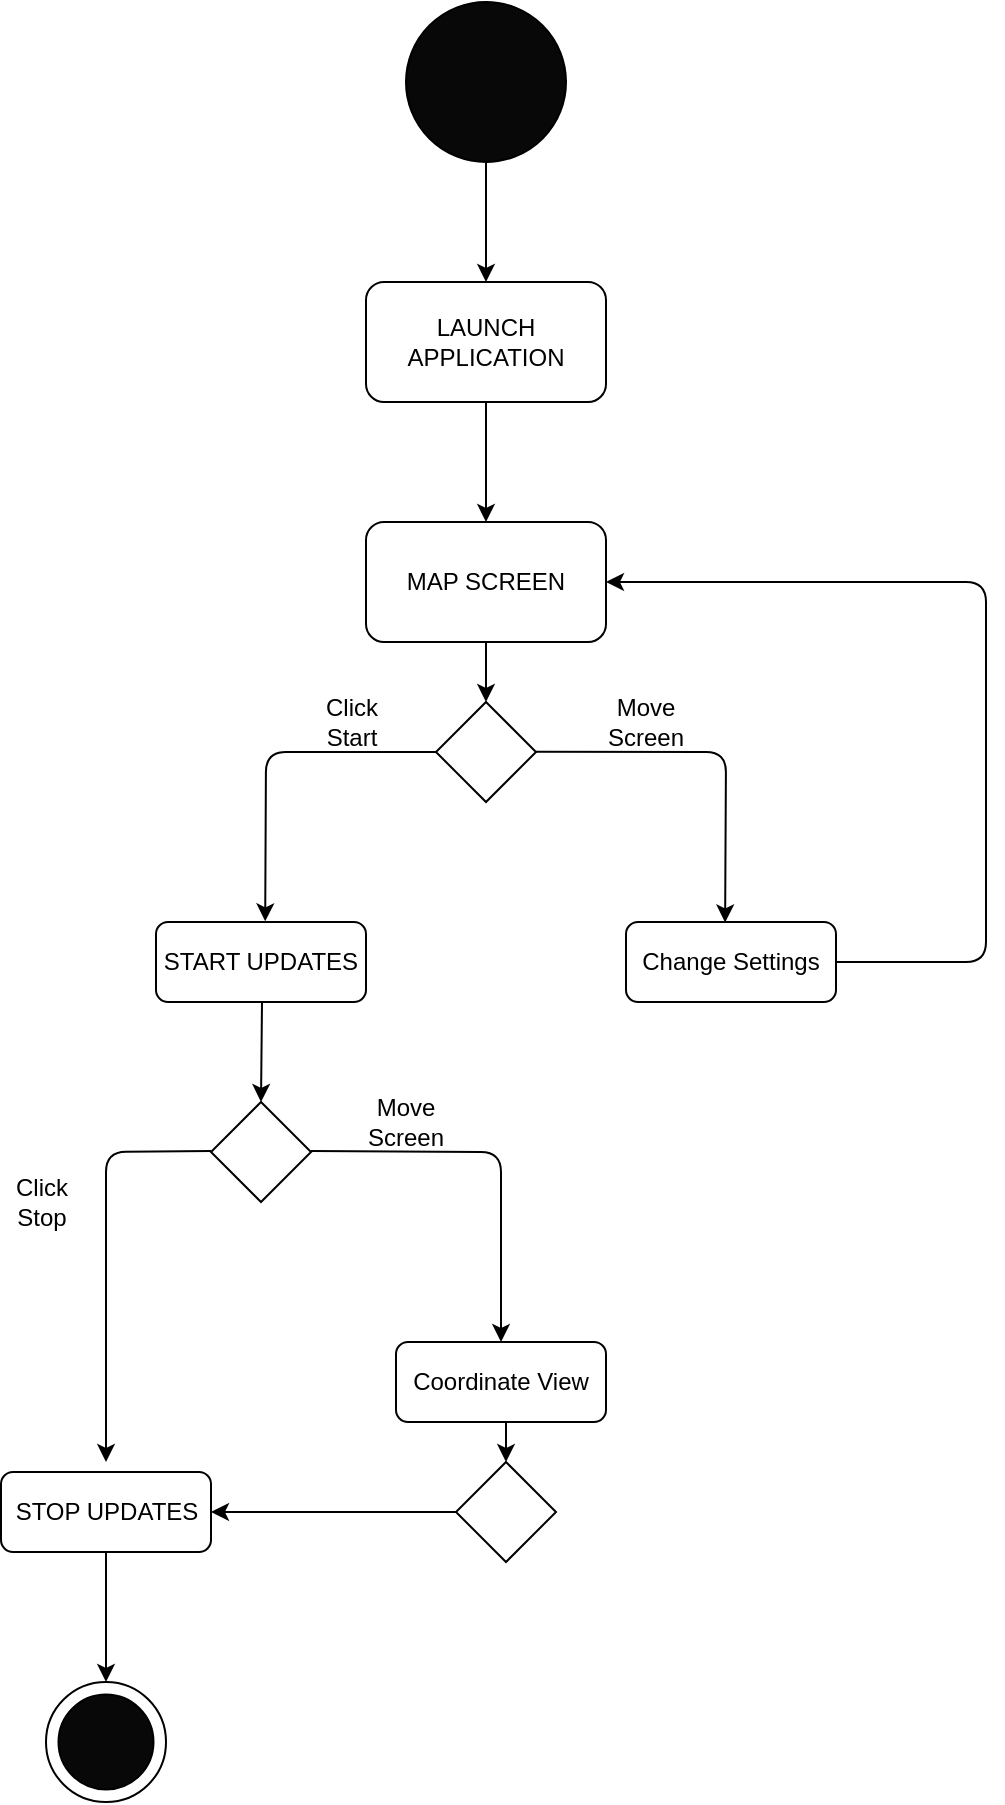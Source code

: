 <mxfile version="15.2.9" type="github">
  <diagram id="jQZXFjo3gE5EWpctIJgx" name="Page-1">
    <mxGraphModel dx="1306" dy="699" grid="1" gridSize="10" guides="1" tooltips="1" connect="1" arrows="1" fold="1" page="1" pageScale="1" pageWidth="850" pageHeight="1100" math="0" shadow="0">
      <root>
        <mxCell id="0" />
        <mxCell id="1" parent="0" />
        <mxCell id="J_TzvKWdbOUgN1X-5O3e-1" value="" style="ellipse;whiteSpace=wrap;html=1;aspect=fixed;fillColor=#080808;" vertex="1" parent="1">
          <mxGeometry x="350" y="30" width="80" height="80" as="geometry" />
        </mxCell>
        <mxCell id="J_TzvKWdbOUgN1X-5O3e-2" value="" style="endArrow=classic;html=1;exitX=0.5;exitY=1;exitDx=0;exitDy=0;" edge="1" parent="1" source="J_TzvKWdbOUgN1X-5O3e-1">
          <mxGeometry width="50" height="50" relative="1" as="geometry">
            <mxPoint x="400" y="380" as="sourcePoint" />
            <mxPoint x="390" y="170" as="targetPoint" />
          </mxGeometry>
        </mxCell>
        <mxCell id="J_TzvKWdbOUgN1X-5O3e-3" value="LAUNCH APPLICATION" style="rounded=1;whiteSpace=wrap;html=1;" vertex="1" parent="1">
          <mxGeometry x="330" y="170" width="120" height="60" as="geometry" />
        </mxCell>
        <mxCell id="J_TzvKWdbOUgN1X-5O3e-4" value="MAP SCREEN" style="rounded=1;whiteSpace=wrap;html=1;" vertex="1" parent="1">
          <mxGeometry x="330" y="290" width="120" height="60" as="geometry" />
        </mxCell>
        <mxCell id="J_TzvKWdbOUgN1X-5O3e-5" value="" style="endArrow=classic;html=1;exitX=0.5;exitY=1;exitDx=0;exitDy=0;" edge="1" parent="1" source="J_TzvKWdbOUgN1X-5O3e-3">
          <mxGeometry width="50" height="50" relative="1" as="geometry">
            <mxPoint x="400" y="380" as="sourcePoint" />
            <mxPoint x="390" y="290" as="targetPoint" />
          </mxGeometry>
        </mxCell>
        <mxCell id="J_TzvKWdbOUgN1X-5O3e-6" value="" style="rhombus;whiteSpace=wrap;html=1;" vertex="1" parent="1">
          <mxGeometry x="365" y="380" width="50" height="50" as="geometry" />
        </mxCell>
        <mxCell id="J_TzvKWdbOUgN1X-5O3e-7" value="" style="endArrow=classic;html=1;entryX=0.5;entryY=0;entryDx=0;entryDy=0;" edge="1" parent="1" target="J_TzvKWdbOUgN1X-5O3e-6">
          <mxGeometry width="50" height="50" relative="1" as="geometry">
            <mxPoint x="390" y="350" as="sourcePoint" />
            <mxPoint x="450" y="330" as="targetPoint" />
          </mxGeometry>
        </mxCell>
        <mxCell id="J_TzvKWdbOUgN1X-5O3e-12" value="" style="endArrow=classic;html=1;exitX=0;exitY=0.5;exitDx=0;exitDy=0;entryX=0.52;entryY=-0.008;entryDx=0;entryDy=0;entryPerimeter=0;" edge="1" parent="1" source="J_TzvKWdbOUgN1X-5O3e-6" target="J_TzvKWdbOUgN1X-5O3e-13">
          <mxGeometry width="50" height="50" relative="1" as="geometry">
            <mxPoint x="270" y="470" as="sourcePoint" />
            <mxPoint x="310" y="490" as="targetPoint" />
            <Array as="points">
              <mxPoint x="280" y="405" />
            </Array>
          </mxGeometry>
        </mxCell>
        <mxCell id="J_TzvKWdbOUgN1X-5O3e-13" value="START UPDATES" style="rounded=1;whiteSpace=wrap;html=1;" vertex="1" parent="1">
          <mxGeometry x="225" y="490" width="105" height="40" as="geometry" />
        </mxCell>
        <mxCell id="J_TzvKWdbOUgN1X-5O3e-17" value="" style="endArrow=classic;html=1;entryX=0.472;entryY=0.006;entryDx=0;entryDy=0;entryPerimeter=0;" edge="1" parent="1" target="J_TzvKWdbOUgN1X-5O3e-18">
          <mxGeometry width="50" height="50" relative="1" as="geometry">
            <mxPoint x="415" y="404.86" as="sourcePoint" />
            <mxPoint x="510" y="480" as="targetPoint" />
            <Array as="points">
              <mxPoint x="510" y="405" />
            </Array>
          </mxGeometry>
        </mxCell>
        <mxCell id="J_TzvKWdbOUgN1X-5O3e-18" value="Change Settings" style="rounded=1;whiteSpace=wrap;html=1;" vertex="1" parent="1">
          <mxGeometry x="460" y="490" width="105" height="40" as="geometry" />
        </mxCell>
        <mxCell id="J_TzvKWdbOUgN1X-5O3e-19" value="" style="endArrow=classic;html=1;" edge="1" parent="1" target="J_TzvKWdbOUgN1X-5O3e-4">
          <mxGeometry width="50" height="50" relative="1" as="geometry">
            <mxPoint x="565" y="510" as="sourcePoint" />
            <mxPoint x="640" y="300" as="targetPoint" />
            <Array as="points">
              <mxPoint x="640" y="510" />
              <mxPoint x="640" y="320" />
            </Array>
          </mxGeometry>
        </mxCell>
        <mxCell id="J_TzvKWdbOUgN1X-5O3e-20" value="" style="rhombus;whiteSpace=wrap;html=1;" vertex="1" parent="1">
          <mxGeometry x="252.5" y="580" width="50" height="50" as="geometry" />
        </mxCell>
        <mxCell id="J_TzvKWdbOUgN1X-5O3e-21" value="" style="endArrow=classic;html=1;entryX=0.5;entryY=0;entryDx=0;entryDy=0;" edge="1" parent="1" target="J_TzvKWdbOUgN1X-5O3e-20">
          <mxGeometry width="50" height="50" relative="1" as="geometry">
            <mxPoint x="278" y="530" as="sourcePoint" />
            <mxPoint x="330" y="480" as="targetPoint" />
          </mxGeometry>
        </mxCell>
        <mxCell id="J_TzvKWdbOUgN1X-5O3e-22" value="" style="endArrow=classic;html=1;" edge="1" parent="1">
          <mxGeometry width="50" height="50" relative="1" as="geometry">
            <mxPoint x="302.5" y="604.5" as="sourcePoint" />
            <mxPoint x="397.5" y="700" as="targetPoint" />
            <Array as="points">
              <mxPoint x="397.5" y="605" />
            </Array>
          </mxGeometry>
        </mxCell>
        <mxCell id="J_TzvKWdbOUgN1X-5O3e-23" value="Coordinate View" style="rounded=1;whiteSpace=wrap;html=1;" vertex="1" parent="1">
          <mxGeometry x="345" y="700" width="105" height="40" as="geometry" />
        </mxCell>
        <mxCell id="J_TzvKWdbOUgN1X-5O3e-25" value="" style="endArrow=classic;html=1;" edge="1" parent="1">
          <mxGeometry width="50" height="50" relative="1" as="geometry">
            <mxPoint x="252.5" y="604.5" as="sourcePoint" />
            <mxPoint x="200" y="760" as="targetPoint" />
            <Array as="points">
              <mxPoint x="200" y="605" />
            </Array>
          </mxGeometry>
        </mxCell>
        <mxCell id="J_TzvKWdbOUgN1X-5O3e-27" value="STOP UPDATES" style="rounded=1;whiteSpace=wrap;html=1;" vertex="1" parent="1">
          <mxGeometry x="147.5" y="765" width="105" height="40" as="geometry" />
        </mxCell>
        <mxCell id="J_TzvKWdbOUgN1X-5O3e-28" value="" style="endArrow=classic;html=1;exitX=0.5;exitY=1;exitDx=0;exitDy=0;" edge="1" parent="1" source="J_TzvKWdbOUgN1X-5O3e-27">
          <mxGeometry width="50" height="50" relative="1" as="geometry">
            <mxPoint x="400" y="890" as="sourcePoint" />
            <mxPoint x="200" y="870" as="targetPoint" />
          </mxGeometry>
        </mxCell>
        <mxCell id="J_TzvKWdbOUgN1X-5O3e-29" value="" style="ellipse;whiteSpace=wrap;html=1;aspect=fixed;" vertex="1" parent="1">
          <mxGeometry x="170" y="870" width="60" height="60" as="geometry" />
        </mxCell>
        <mxCell id="J_TzvKWdbOUgN1X-5O3e-30" value="" style="ellipse;whiteSpace=wrap;html=1;aspect=fixed;fillColor=#080808;" vertex="1" parent="1">
          <mxGeometry x="176.25" y="876.25" width="47.5" height="47.5" as="geometry" />
        </mxCell>
        <mxCell id="J_TzvKWdbOUgN1X-5O3e-31" value="Move Screen" style="text;html=1;strokeColor=none;fillColor=none;align=center;verticalAlign=middle;whiteSpace=wrap;rounded=0;" vertex="1" parent="1">
          <mxGeometry x="450" y="380" width="40" height="20" as="geometry" />
        </mxCell>
        <mxCell id="J_TzvKWdbOUgN1X-5O3e-32" value="Click Start" style="text;html=1;strokeColor=none;fillColor=none;align=center;verticalAlign=middle;whiteSpace=wrap;rounded=0;" vertex="1" parent="1">
          <mxGeometry x="302.5" y="380" width="40" height="20" as="geometry" />
        </mxCell>
        <mxCell id="J_TzvKWdbOUgN1X-5O3e-33" value="Move Screen" style="text;html=1;strokeColor=none;fillColor=none;align=center;verticalAlign=middle;whiteSpace=wrap;rounded=0;" vertex="1" parent="1">
          <mxGeometry x="330" y="580" width="40" height="20" as="geometry" />
        </mxCell>
        <mxCell id="J_TzvKWdbOUgN1X-5O3e-34" value="Click Stop" style="text;html=1;strokeColor=none;fillColor=none;align=center;verticalAlign=middle;whiteSpace=wrap;rounded=0;" vertex="1" parent="1">
          <mxGeometry x="147.5" y="620" width="40" height="20" as="geometry" />
        </mxCell>
        <mxCell id="J_TzvKWdbOUgN1X-5O3e-36" value="" style="rhombus;whiteSpace=wrap;html=1;" vertex="1" parent="1">
          <mxGeometry x="375" y="760" width="50" height="50" as="geometry" />
        </mxCell>
        <mxCell id="J_TzvKWdbOUgN1X-5O3e-37" value="" style="endArrow=classic;html=1;entryX=0.5;entryY=0;entryDx=0;entryDy=0;" edge="1" parent="1" target="J_TzvKWdbOUgN1X-5O3e-36">
          <mxGeometry width="50" height="50" relative="1" as="geometry">
            <mxPoint x="400" y="740" as="sourcePoint" />
            <mxPoint x="450" y="690" as="targetPoint" />
          </mxGeometry>
        </mxCell>
        <mxCell id="J_TzvKWdbOUgN1X-5O3e-38" value="" style="endArrow=classic;html=1;exitX=0;exitY=0.5;exitDx=0;exitDy=0;entryX=1;entryY=0.5;entryDx=0;entryDy=0;" edge="1" parent="1" source="J_TzvKWdbOUgN1X-5O3e-36" target="J_TzvKWdbOUgN1X-5O3e-27">
          <mxGeometry width="50" height="50" relative="1" as="geometry">
            <mxPoint x="300" y="820" as="sourcePoint" />
            <mxPoint x="300" y="790" as="targetPoint" />
          </mxGeometry>
        </mxCell>
      </root>
    </mxGraphModel>
  </diagram>
</mxfile>
